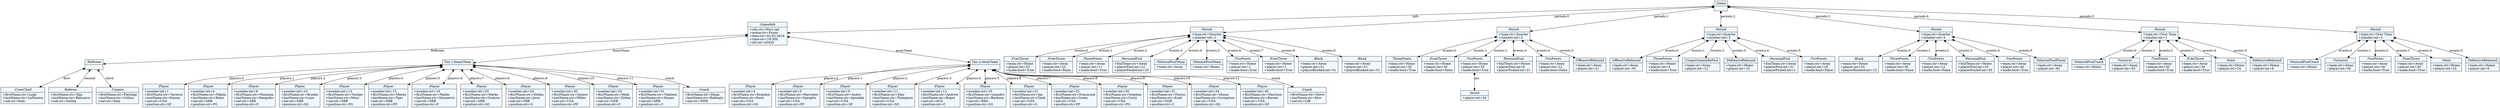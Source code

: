 
    digraph xtext {
    fontname = "Bitstream Vera Sans"
    fontsize = 8
    node[
        shape=record,
        style=filled,
        fillcolor=aliceblue
    ]
    edge[dir=black,arrowtail=empty]


57633104 -> 57602928 [label="info" arrowtail=diamond dir=both]
57602928 -> 57602864 [label="Referees" arrowtail=diamond dir=both]
57602864 -> 57602736 [label="first" arrowtail=diamond dir=both]
57602736[label="{:CrewChief|+firstName:str=Luigi\l+lastName:str=LaMonica\l+nat:str=Italy\l}"]
57602864 -> 57603568 [label="second" arrowtail=diamond dir=both]
57603568[label="{:Referee|+firstName:str=Ilija\l+lastName:str=Belosevic\l+nat:str=Serbia\l}"]
57602864 -> 57603600 [label="third" arrowtail=diamond dir=both]
57603600[label="{:Umpire|+firstName:str=Pierluigi\l+lastName:str=Collina\l+nat:str=Italy\l}"]
57602864[label="{:Referees|}"]
57602928 -> 57604144 [label="homeTeam" arrowtail=diamond dir=both]
57604144 -> 57785776 [label="players:0" arrowtail=diamond dir=both]
57785776[label="{:Player|+number:int=1\l+firstName:str=Tarence\l+lastName:str=Kinsey\l+nat:str=USA\l+position:str=SF\l}"]
57604144 -> 57604080 [label="players:1" arrowtail=diamond dir=both]
57604080[label="{:Player|+number:int=4\l+firstName:str=Nikola\l+lastName:str=Rebic\l+nat:str=SRB\l+position:str=PG\l}"]
57604144 -> 57602224 [label="players:2" arrowtail=diamond dir=both]
57602224[label="{:Player|+number:int=6\l+firstName:str=Nemanja\l+lastName:str=Dangubic\l+nat:str=SRB\l+position:str=F\l}"]
57604144 -> 57602160 [label="players:3" arrowtail=diamond dir=both]
57602160[label="{:Player|+number:int=10\l+firstName:str=Branko\l+lastName:str=Lazic\l+nat:str=SRB\l+position:str=SG\l}"]
57604144 -> 57603632 [label="players:4" arrowtail=diamond dir=both]
57603632[label="{:Player|+number:int=13\l+firstName:str=Vasilije\l+lastName:str=Micic\l+nat:str=SRB\l+position:str=PG\l}"]
57604144 -> 57604400 [label="players:5" arrowtail=diamond dir=both]
57604400[label="{:Player|+number:int=15\l+firstName:str=Marko\l+lastName:str=Tejic\l+nat:str=SRB\l+position:str=PF\l}"]
57604144 -> 57604560 [label="players:6" arrowtail=diamond dir=both]
57604560[label="{:Player|+number:int=19\l+firstName:str=Marko\l+lastName:str=Simonovic\l+nat:str=SRB\l+position:str=F\l}"]
57604144 -> 57604048 [label="players:7" arrowtail=diamond dir=both]
57604048[label="{:Player|+number:int=23\l+firstName:str=Marko\l+lastName:str=Guduric\l+nat:str=SRB\l+position:str=SG\l}"]
57604144 -> 57602512 [label="players:8" arrowtail=diamond dir=both]
57602512[label="{:Player|+number:int=24\l+firstName:str=Stefan\l+lastName:str=Jovic\l+nat:str=SRB\l+position:str=G\l}"]
57604144 -> 57602384 [label="players:9" arrowtail=diamond dir=both]
57602384[label="{:Player|+number:int=30\l+firstName:str=Quincy\l+lastName:str=Miller\l+nat:str=USA\l+position:str=PF\l}"]
57604144 -> 57603440 [label="players:10" arrowtail=diamond dir=both]
57603440[label="{:Player|+number:int=33\l+firstName:str=Maik\l+lastName:str=Zirbes\l+nat:str=GER\l+position:str=C\l}"]
57604144 -> 57588144 [label="players:11" arrowtail=diamond dir=both]
57588144[label="{:Player|+number:int=51\l+firstName:str=Vladimir\l+lastName:str=Stimac\l+nat:str=SRB\l+position:str=C\l}"]
57604144 -> 57603824 [label="coach" arrowtail=diamond dir=both]
57603824[label="{:Coach|+firstName:str=Dejan\l+lastName:str=Radonjic\l+nat:str=MNE\l}"]
57604144[label="{Tim 1:HomeTeam|}"]
57602928 -> 57602704 [label="awayTeam" arrowtail=diamond dir=both]
57602704 -> 57588816 [label="players:0" arrowtail=diamond dir=both]
57588816[label="{:Player|+number:int=4\l+firstName:str=Brandon\l+lastName:str=Rush\l+nat:str=USA\l+position:str=SG\l}"]
57602704 -> 57588752 [label="players:1" arrowtail=diamond dir=both]
57588752[label="{:Player|+number:int=5\l+firstName:str=Marreese\l+lastName:str=Speights\l+nat:str=USA\l+position:str=PF\l}"]
57602704 -> 57588560 [label="players:2" arrowtail=diamond dir=both]
57588560[label="{:Player|+number:int=9\l+firstName:str=Andre\l+lastName:str=Igoudala\l+nat:str=USA\l+position:str=SF\l}"]
57602704 -> 57589168 [label="players:3" arrowtail=diamond dir=both]
57589168[label="{:Player|+number:int=11\l+firstName:str=Klay\l+lastName:str=Thompson\l+nat:str=USA\l+position:str=SG\l}"]
57602704 -> 57589008 [label="players:4" arrowtail=diamond dir=both]
57589008[label="{:Player|+number:int=12\l+firstName:str=Andrew\l+lastName:str=Bogut\l+nat:str=AUS\l+position:str=C\l}"]
57602704 -> 57589744 [label="players:5" arrowtail=diamond dir=both]
57589744[label="{:Player|+number:int=19\l+firstName:str=Leandro\l+lastName:str=Barbosa\l+nat:str=BRA\l+position:str=SG\l}"]
57602704 -> 57588912 [label="players:6" arrowtail=diamond dir=both]
57588912[label="{:Player|+number:int=21\l+firstName:str=Ian\l+lastName:str=Clark\l+nat:str=USA\l+position:str=G\l}"]
57602704 -> 57589104 [label="players:7" arrowtail=diamond dir=both]
57589104[label="{:Player|+number:int=23\l+firstName:str=Draymond\l+lastName:str=Green\l+nat:str=USA\l+position:str=PF\l}"]
57602704 -> 57588112 [label="players:8" arrowtail=diamond dir=both]
57588112[label="{:Player|+number:int=30\l+firstName:str=Stephen\l+lastName:str=Curry\l+nat:str=USA\l+position:str=PG\l}"]
57602704 -> 57589584 [label="players:9" arrowtail=diamond dir=both]
57589584[label="{:Player|+number:int=31\l+firstName:str=Festus\l+lastName:str=Ezeli\l+nat:str=NGR\l+position:str=C\l}"]
57602704 -> 57589360 [label="players:10" arrowtail=diamond dir=both]
57589360[label="{:Player|+number:int=34\l+firstName:str=Shaun\l+lastName:str=Livingston\l+nat:str=USA\l+position:str=SG\l}"]
57602704 -> 57588976 [label="players:11" arrowtail=diamond dir=both]
57588976[label="{:Player|+number:int=40\l+firstName:str=Harrison\l+lastName:str=Barnes\l+nat:str=USA\l+position:str=SF\l}"]
57602704 -> 57586768 [label="coach" arrowtail=diamond dir=both]
57586768[label="{:Coach|+firstName:str=Steve\l+lastName:str=Kerr\l+nat:str=LIB\l}"]
57602704[label="{Tim 2:AwayTeam|}"]
57602928[label="{:GameInfo|+city:str=Novi sad\l+arena:str=Pionir\l+date:str=02.02.2016.\l+time:str=19:30h\l+att:int=20420\l}"]
57633104 -> 57603920 [label="periods:0" arrowtail=diamond dir=both]
57603920 -> 57588720 [label="events:0" arrowtail=diamond dir=both]
57588720[label="{:FreeThrow|+team:str=Home\l+player:int=33\l+made:bool=True\l}"]
57603920 -> 57585936 [label="events:1" arrowtail=diamond dir=both]
57585936[label="{:FreeThrow|+team:str=Away\l+player:int=23\l+made:bool=False\l}"]
57603920 -> 57587696 [label="events:2" arrowtail=diamond dir=both]
57587696[label="{:ThreePoints|+team:str=Away\l+player:int=11\l+made:bool=True\l}"]
57603920 -> 57587728 [label="events:3" arrowtail=diamond dir=both]
57587728[label="{:PersonalFoul|+foulTeam:str=Away\l+playerFoul:int=12\l+playerFouled:int=33\l}"]
57603920 -> 57586448 [label="events:4" arrowtail=diamond dir=both]
57586448[label="{:TehnicalFoulTeam|+team:str=Away\l}"]
57603920 -> 57586480 [label="events:5" arrowtail=diamond dir=both]
57586480[label="{:TehnicalFoulTeam|+team:str=Home\l}"]
57603920 -> 57586064 [label="events:6" arrowtail=diamond dir=both]
57586064[label="{:TwoPoints|+team:str=Home\l+player:int=1\l+made:bool=True\l}"]
57603920 -> 57586096 [label="events:7" arrowtail=diamond dir=both]
57586096[label="{:FreeThrow|+team:str=Home\l+player:int=1\l+made:bool=True\l}"]
57603920 -> 57586800 [label="events:8" arrowtail=diamond dir=both]
57586800[label="{:Block|+team:str=Away\l+player:int=31\l+playerBlocked:int=51\l}"]
57603920 -> 57586832 [label="events:9" arrowtail=diamond dir=both]
57586832[label="{:Block|+team:str=Away\l+player:int=31\l+playerBlocked:int=51\l}"]
57603920[label="{:Period|+type:str=Quarter\l+number:int=1\l}"]
57633104 -> 57603728 [label="periods:1" arrowtail=diamond dir=both]
57603728 -> 57585840 [label="events:0" arrowtail=diamond dir=both]
57585840[label="{:ThreePoints|+team:str=Home\l+player:int=30\l+made:bool=True\l}"]
57603728 -> 57587856 [label="events:1" arrowtail=diamond dir=both]
57587856[label="{:FreeThrow|+team:str=Home\l+player:int=30\l+made:bool=False\l}"]
57603728 -> 57586160 [label="events:2" arrowtail=diamond dir=both]
57586160 -> 57586416 [label="ast" arrowtail=diamond dir=both]
57586416[label="{:Assist|+player:int=24\l}"]
57586160[label="{:TwoPoints|+team:str=Home\l+player:int=33\l+made:bool=True\l}"]
57603728 -> 57586384 [label="events:3" arrowtail=diamond dir=both]
57586384[label="{:PersonalFoul|+foulTeam:str=Home\l+playerFoul:int=6\l+playerFouled:int=21\l}"]
57603728 -> 57586128 [label="events:4" arrowtail=diamond dir=both]
57586128[label="{:TwoPoints|+team:str=Away\l+player:int=12\l+made:bool=False\l}"]
57603728 -> 57587632 [label="events:5" arrowtail=diamond dir=both]
57587632[label="{:OffensiveRebound|+team:str=Away\l+player:int=31\l}"]
57603728[label="{:Period|+type:str=Quarter\l+number:int=2\l}"]
57633104 -> 57588080 [label="periods:2" arrowtail=diamond dir=both]
57588080 -> 57587376 [label="events:0" arrowtail=diamond dir=both]
57587376[label="{:OffensiveRebound|+team:str=Away\l+player:int=30\l}"]
57588080 -> 57587664 [label="events:1" arrowtail=diamond dir=both]
57587664[label="{:ThreePoints|+team:str=Home\l+player:int=4\l+made:bool=True\l}"]
57588080 -> 57586320 [label="events:2" arrowtail=diamond dir=both]
57586320[label="{:UnsportsmanlikeFoul|+team:str=Away\l+player:int=12\l}"]
57588080 -> 57586192 [label="events:3" arrowtail=diamond dir=both]
57586192[label="{:DefensiveRebound|+team:str=Home\l+player:int=10\l}"]
57588080 -> 57586352 [label="events:4" arrowtail=diamond dir=both]
57586352[label="{:PersonalFoul|+foulTeam:str=Away\l+playerFoul:int=31\l+playerFouled:int=1\l}"]
57588080 -> 57586224 [label="events:5" arrowtail=diamond dir=both]
57586224[label="{:TwoPoints|+team:str=Away\l+player:int=19\l+made:bool=False\l}"]
57588080[label="{:Period|+type:str=Quarter\l+number:int=3\l}"]
57633104 -> 57585808 [label="periods:3" arrowtail=diamond dir=both]
57585808 -> 57587344 [label="events:0" arrowtail=diamond dir=both]
57587344[label="{:Block|+team:str=Home\l+player:int=33\l+playerBlocked:int=12\l}"]
57585808 -> 57587056 [label="events:1" arrowtail=diamond dir=both]
57587056[label="{:ThreePoints|+team:str=Away\l+player:int=30\l+made:bool=False\l}"]
57585808 -> 57587248 [label="events:2" arrowtail=diamond dir=both]
57587248[label="{:TwoPoints|+team:str=Away\l+player:int=12\l+made:bool=False\l}"]
57585808 -> 57586256 [label="events:3" arrowtail=diamond dir=both]
57586256[label="{:PersonalFoul|+foulTeam:str=Home\l+playerFoul:int=33\l+playerFouled:int=30\l}"]
57585808 -> 57586288 [label="events:4" arrowtail=diamond dir=both]
57586288[label="{:TwoPoints|+team:str=Away\l+player:int=40\l+made:bool=True\l}"]
57585808 -> 57587952 [label="events:5" arrowtail=diamond dir=both]
57587952[label="{:TehnicalFoulPlayer|+team:str=Away\l+player:int=40\l}"]
57585808[label="{:Period|+type:str=Quarter\l+number:int=4\l}"]
57633104 -> 57587408 [label="periods:4" arrowtail=diamond dir=both]
57587408 -> 57587216 [label="events:0" arrowtail=diamond dir=both]
57587216[label="{:TehnicalFoulCoach|+team:str=Home\l}"]
57587408 -> 57587280 [label="events:1" arrowtail=diamond dir=both]
57587280[label="{:Turnover|+team:str=Away\l+player:int=30\l}"]
57587408 -> 57587568 [label="events:2" arrowtail=diamond dir=both]
57587568[label="{:TwoPoints|+team:str=Away\l+player:int=30\l+made:bool=True\l}"]
57587408 -> 57587312 [label="events:3" arrowtail=diamond dir=both]
57587312[label="{:FreeThrow|+team:str=Away\l+player:int=30\l+made:bool=True\l}"]
57587408 -> 57586512 [label="events:4" arrowtail=diamond dir=both]
57586512[label="{:Steal|+team:str=Home\l+player:int=24\l}"]
57587408 -> 57586544 [label="events:5" arrowtail=diamond dir=both]
57586544[label="{:DefensiveRebound|+team:str=Home\l+player:int=6\l}"]
57587408[label="{:Period|+type:str=Over Time\l+number:int=1\l}"]
57633104 -> 57587088 [label="periods:5" arrowtail=diamond dir=both]
57587088 -> 57585712 [label="events:0" arrowtail=diamond dir=both]
57585712[label="{:TehnicalFoulCoach|+team:str=Home\l}"]
57587088 -> 57585744 [label="events:1" arrowtail=diamond dir=both]
57585744[label="{:Turnover|+team:str=Away\l+player:int=30\l}"]
57587088 -> 57586576 [label="events:2" arrowtail=diamond dir=both]
57586576[label="{:TwoPoints|+team:str=Away\l+player:int=30\l+made:bool=True\l}"]
57587088 -> 57585776 [label="events:3" arrowtail=diamond dir=both]
57585776[label="{:FreeThrow|+team:str=Away\l+player:int=30\l+made:bool=True\l}"]
57587088 -> 57587120 [label="events:4" arrowtail=diamond dir=both]
57587120[label="{:Steal|+team:str=Home\l+player:int=24\l}"]
57587088 -> 57587152 [label="events:5" arrowtail=diamond dir=both]
57587152[label="{:DefensiveRebound|+team:str=Home\l+player:int=6\l}"]
57587088[label="{:Period|+type:str=Over Time\l+number:int=2\l}"]
57633104[label="{:Game|}"]

}
